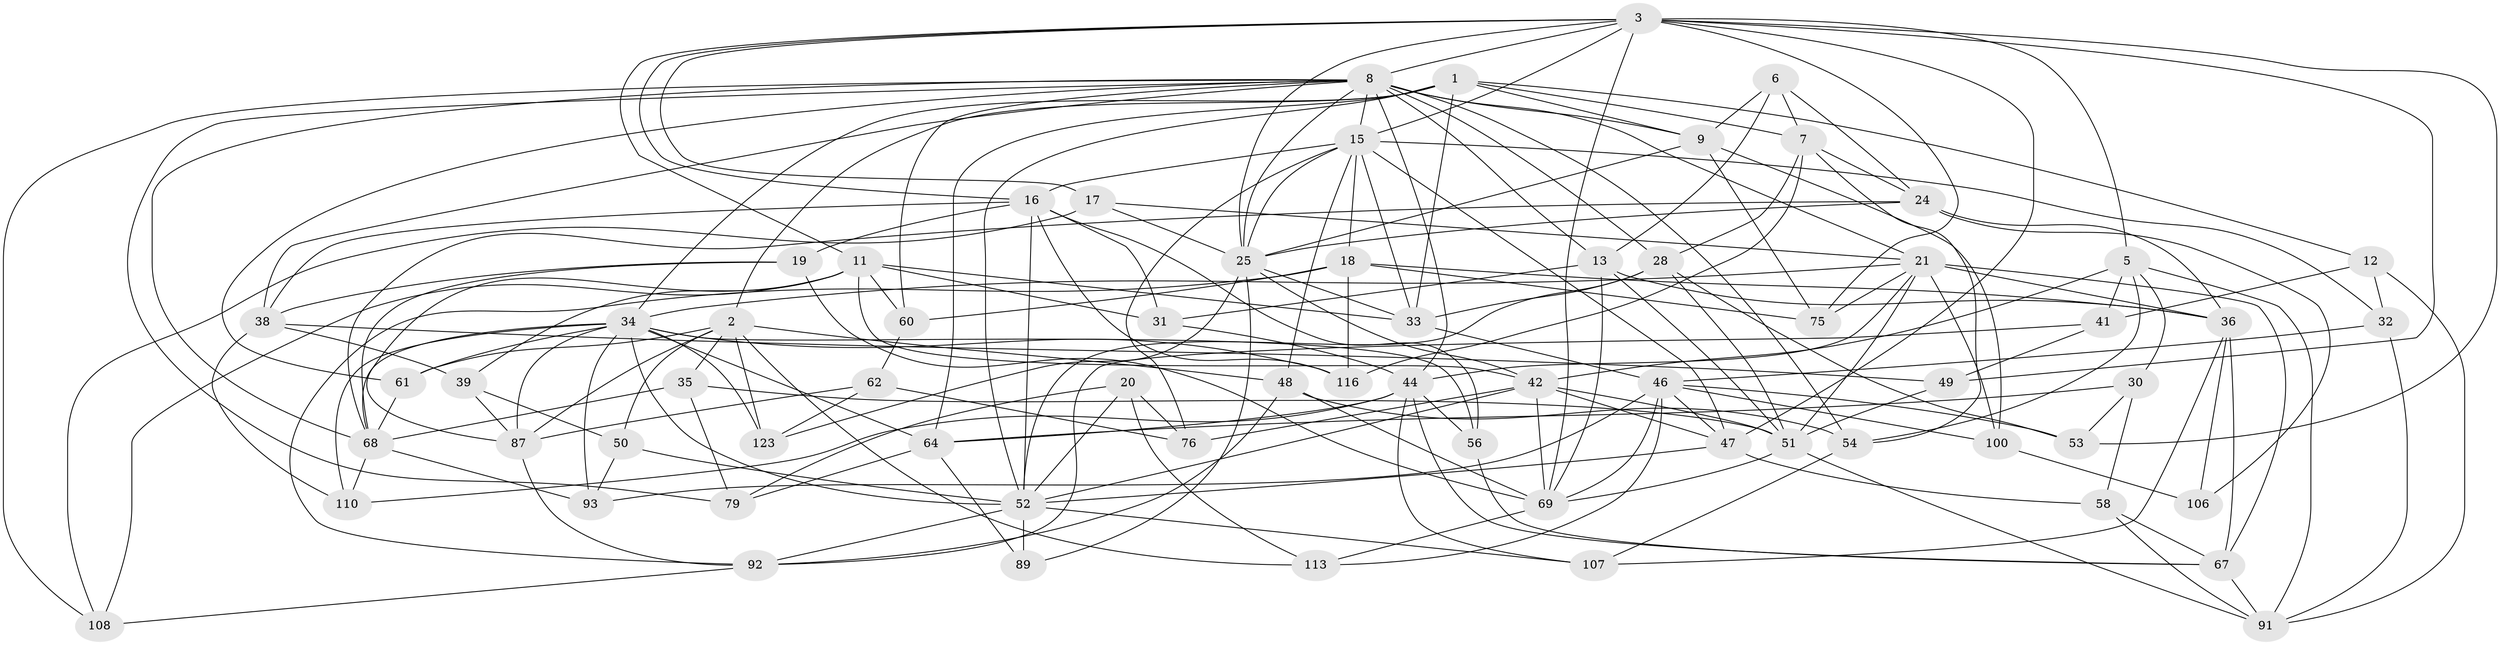 // original degree distribution, {4: 1.0}
// Generated by graph-tools (version 1.1) at 2025/16/03/09/25 04:16:38]
// undirected, 67 vertices, 196 edges
graph export_dot {
graph [start="1"]
  node [color=gray90,style=filled];
  1 [super="+80+10"];
  2 [super="+4"];
  3 [super="+82+26"];
  5 [super="+88"];
  6;
  7 [super="+81"];
  8 [super="+14+102+27"];
  9 [super="+115"];
  11 [super="+101"];
  12;
  13 [super="+96"];
  15 [super="+124+29"];
  16 [super="+43"];
  17;
  18 [super="+85"];
  19;
  20;
  21 [super="+23"];
  24 [super="+84"];
  25 [super="+73+114+121"];
  28 [super="+99"];
  30;
  31;
  32;
  33 [super="+111"];
  34 [super="+40"];
  35;
  36 [super="+104+86"];
  38 [super="+45"];
  39;
  41;
  42 [super="+109+119"];
  44 [super="+66"];
  46 [super="+105+77"];
  47 [super="+95"];
  48 [super="+133"];
  49;
  50;
  51 [super="+78"];
  52 [super="+65+57"];
  53;
  54 [super="+103"];
  56;
  58;
  60;
  61;
  62;
  64 [super="+97"];
  67 [super="+70"];
  68 [super="+72+83"];
  69 [super="+117+112"];
  75;
  76;
  79;
  87 [super="+98"];
  89;
  91 [super="+94"];
  92 [super="+127"];
  93;
  100;
  106;
  107;
  108;
  110;
  113;
  116;
  123;
  1 -- 2;
  1 -- 52;
  1 -- 9;
  1 -- 12;
  1 -- 64;
  1 -- 33;
  1 -- 7;
  1 -- 34;
  2 -- 123;
  2 -- 48;
  2 -- 113;
  2 -- 35;
  2 -- 50;
  2 -- 87;
  2 -- 61;
  3 -- 5;
  3 -- 17;
  3 -- 11;
  3 -- 16;
  3 -- 47;
  3 -- 69;
  3 -- 75;
  3 -- 15;
  3 -- 49;
  3 -- 53;
  3 -- 25;
  3 -- 8;
  5 -- 41;
  5 -- 54;
  5 -- 91;
  5 -- 30;
  5 -- 42;
  6 -- 9;
  6 -- 7;
  6 -- 24;
  6 -- 13;
  7 -- 54;
  7 -- 28;
  7 -- 24;
  7 -- 116;
  8 -- 68;
  8 -- 108;
  8 -- 79;
  8 -- 21 [weight=2];
  8 -- 28;
  8 -- 61;
  8 -- 13;
  8 -- 44;
  8 -- 25;
  8 -- 38;
  8 -- 15;
  8 -- 54;
  8 -- 9;
  8 -- 60;
  9 -- 75;
  9 -- 100;
  9 -- 25;
  11 -- 60;
  11 -- 33;
  11 -- 87;
  11 -- 39;
  11 -- 108;
  11 -- 31;
  11 -- 42;
  12 -- 41;
  12 -- 91;
  12 -- 32;
  13 -- 51;
  13 -- 31;
  13 -- 36;
  13 -- 69;
  15 -- 32;
  15 -- 48;
  15 -- 18;
  15 -- 76;
  15 -- 33;
  15 -- 16;
  15 -- 47;
  15 -- 25;
  16 -- 116;
  16 -- 19;
  16 -- 31;
  16 -- 38;
  16 -- 56;
  16 -- 52;
  17 -- 21;
  17 -- 25;
  17 -- 108;
  18 -- 75;
  18 -- 36;
  18 -- 116;
  18 -- 60;
  18 -- 92;
  19 -- 38;
  19 -- 69;
  19 -- 68;
  20 -- 76;
  20 -- 52;
  20 -- 113;
  20 -- 79;
  21 -- 75;
  21 -- 34;
  21 -- 67;
  21 -- 100;
  21 -- 36;
  21 -- 44;
  21 -- 51;
  24 -- 106;
  24 -- 36;
  24 -- 25;
  24 -- 68;
  25 -- 89;
  25 -- 123;
  25 -- 42;
  25 -- 33;
  28 -- 33;
  28 -- 53;
  28 -- 52;
  28 -- 51;
  30 -- 64;
  30 -- 58;
  30 -- 53;
  31 -- 44;
  32 -- 46;
  32 -- 91;
  33 -- 46;
  34 -- 123;
  34 -- 87;
  34 -- 64;
  34 -- 110;
  34 -- 116;
  34 -- 52;
  34 -- 93;
  34 -- 56;
  34 -- 61;
  34 -- 68;
  35 -- 79;
  35 -- 68;
  35 -- 51;
  36 -- 106 [weight=2];
  36 -- 67;
  36 -- 107;
  38 -- 110;
  38 -- 39;
  38 -- 49;
  39 -- 50;
  39 -- 87;
  41 -- 49;
  41 -- 92;
  42 -- 76;
  42 -- 47;
  42 -- 52;
  42 -- 51;
  42 -- 69;
  44 -- 110;
  44 -- 107;
  44 -- 64;
  44 -- 56;
  44 -- 67;
  46 -- 113;
  46 -- 69;
  46 -- 93;
  46 -- 47;
  46 -- 100;
  46 -- 53;
  47 -- 52;
  47 -- 58;
  48 -- 69;
  48 -- 54 [weight=2];
  48 -- 92;
  49 -- 51;
  50 -- 93;
  50 -- 52;
  51 -- 91;
  51 -- 69;
  52 -- 107;
  52 -- 92;
  52 -- 89 [weight=2];
  54 -- 107;
  56 -- 67;
  58 -- 91;
  58 -- 67;
  60 -- 62;
  61 -- 68;
  62 -- 123;
  62 -- 87;
  62 -- 76;
  64 -- 79;
  64 -- 89;
  67 -- 91;
  68 -- 93;
  68 -- 110;
  69 -- 113;
  87 -- 92;
  92 -- 108;
  100 -- 106;
}
